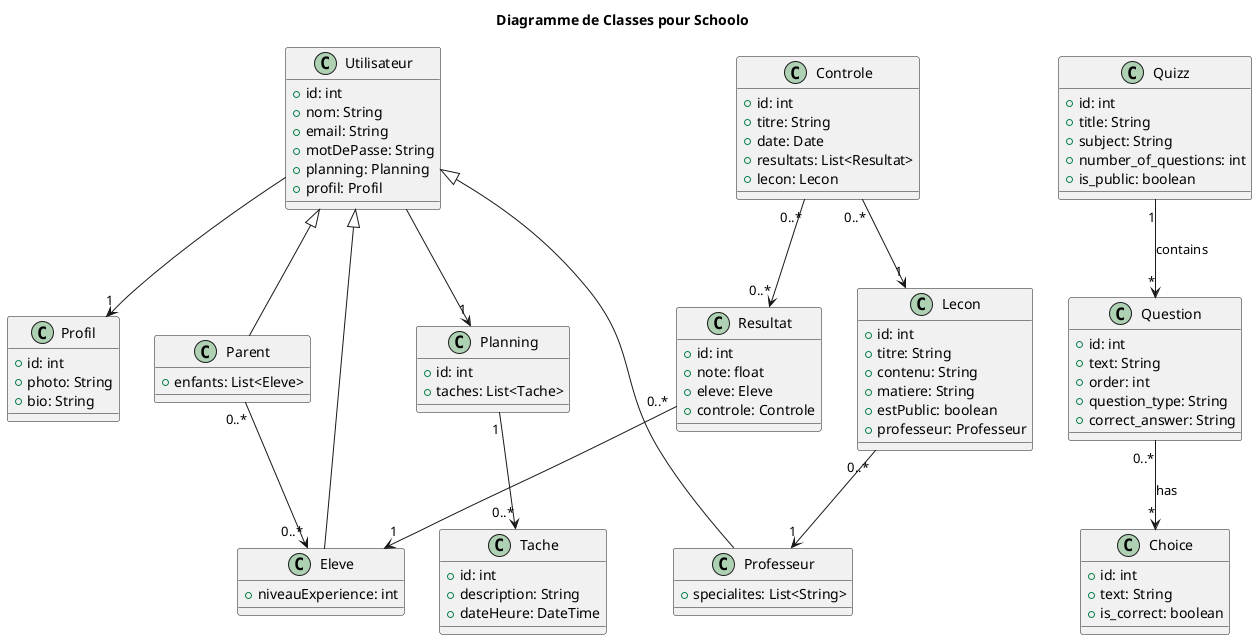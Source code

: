 @startuml
title Diagramme de Classes pour Schoolo

class Utilisateur {
    +id: int
    +nom: String
    +email: String
    +motDePasse: String
    +planning: Planning
    +profil: Profil
}


class Profil {
    +id: int
    +photo: String
    +bio: String
}

class Eleve extends Utilisateur {
    +niveauExperience: int
}

class Professeur extends Utilisateur {
    +specialites: List<String>
}

class Parent extends Utilisateur {
    +enfants: List<Eleve>
}

class Lecon {
    +id: int
    +titre: String
    +contenu: String
    +matiere: String
    +estPublic: boolean
    +professeur: Professeur
}

class Controle {
    +id: int
    +titre: String
    +date: Date
    +resultats: List<Resultat>
    +lecon: Lecon
}

class Resultat {
    +id: int
    +note: float
    +eleve: Eleve
    +controle: Controle
}

class Planning {
    +id: int
    +taches: List<Tache>
}

class Tache {
    +id: int
    +description: String
    +dateHeure: DateTime
}
class Quizz {
    +id: int
    +title: String
    +subject: String
    +number_of_questions: int
    +is_public: boolean
}

class Question {
    +id: int
    +text: String
    +order: int
    +question_type: String
    +correct_answer: String
}

class Choice {
    +id: int
    +text: String
    +is_correct: boolean
}

Quizz "1" --> "*" Question : contains
Question "0..*" --> "*" Choice : has
Utilisateur  --> "1" Planning
Utilisateur  --> "1" Profil
Parent "0..*" --> "0..*" Eleve
Lecon "0..*" --> "1" Professeur
Controle "0..*" --> "1" Lecon
Resultat "0..*" --> "1" Eleve
Controle "0..*" --> "0..*" Resultat
Planning "1" --> "0..*" Tache



@enduml
